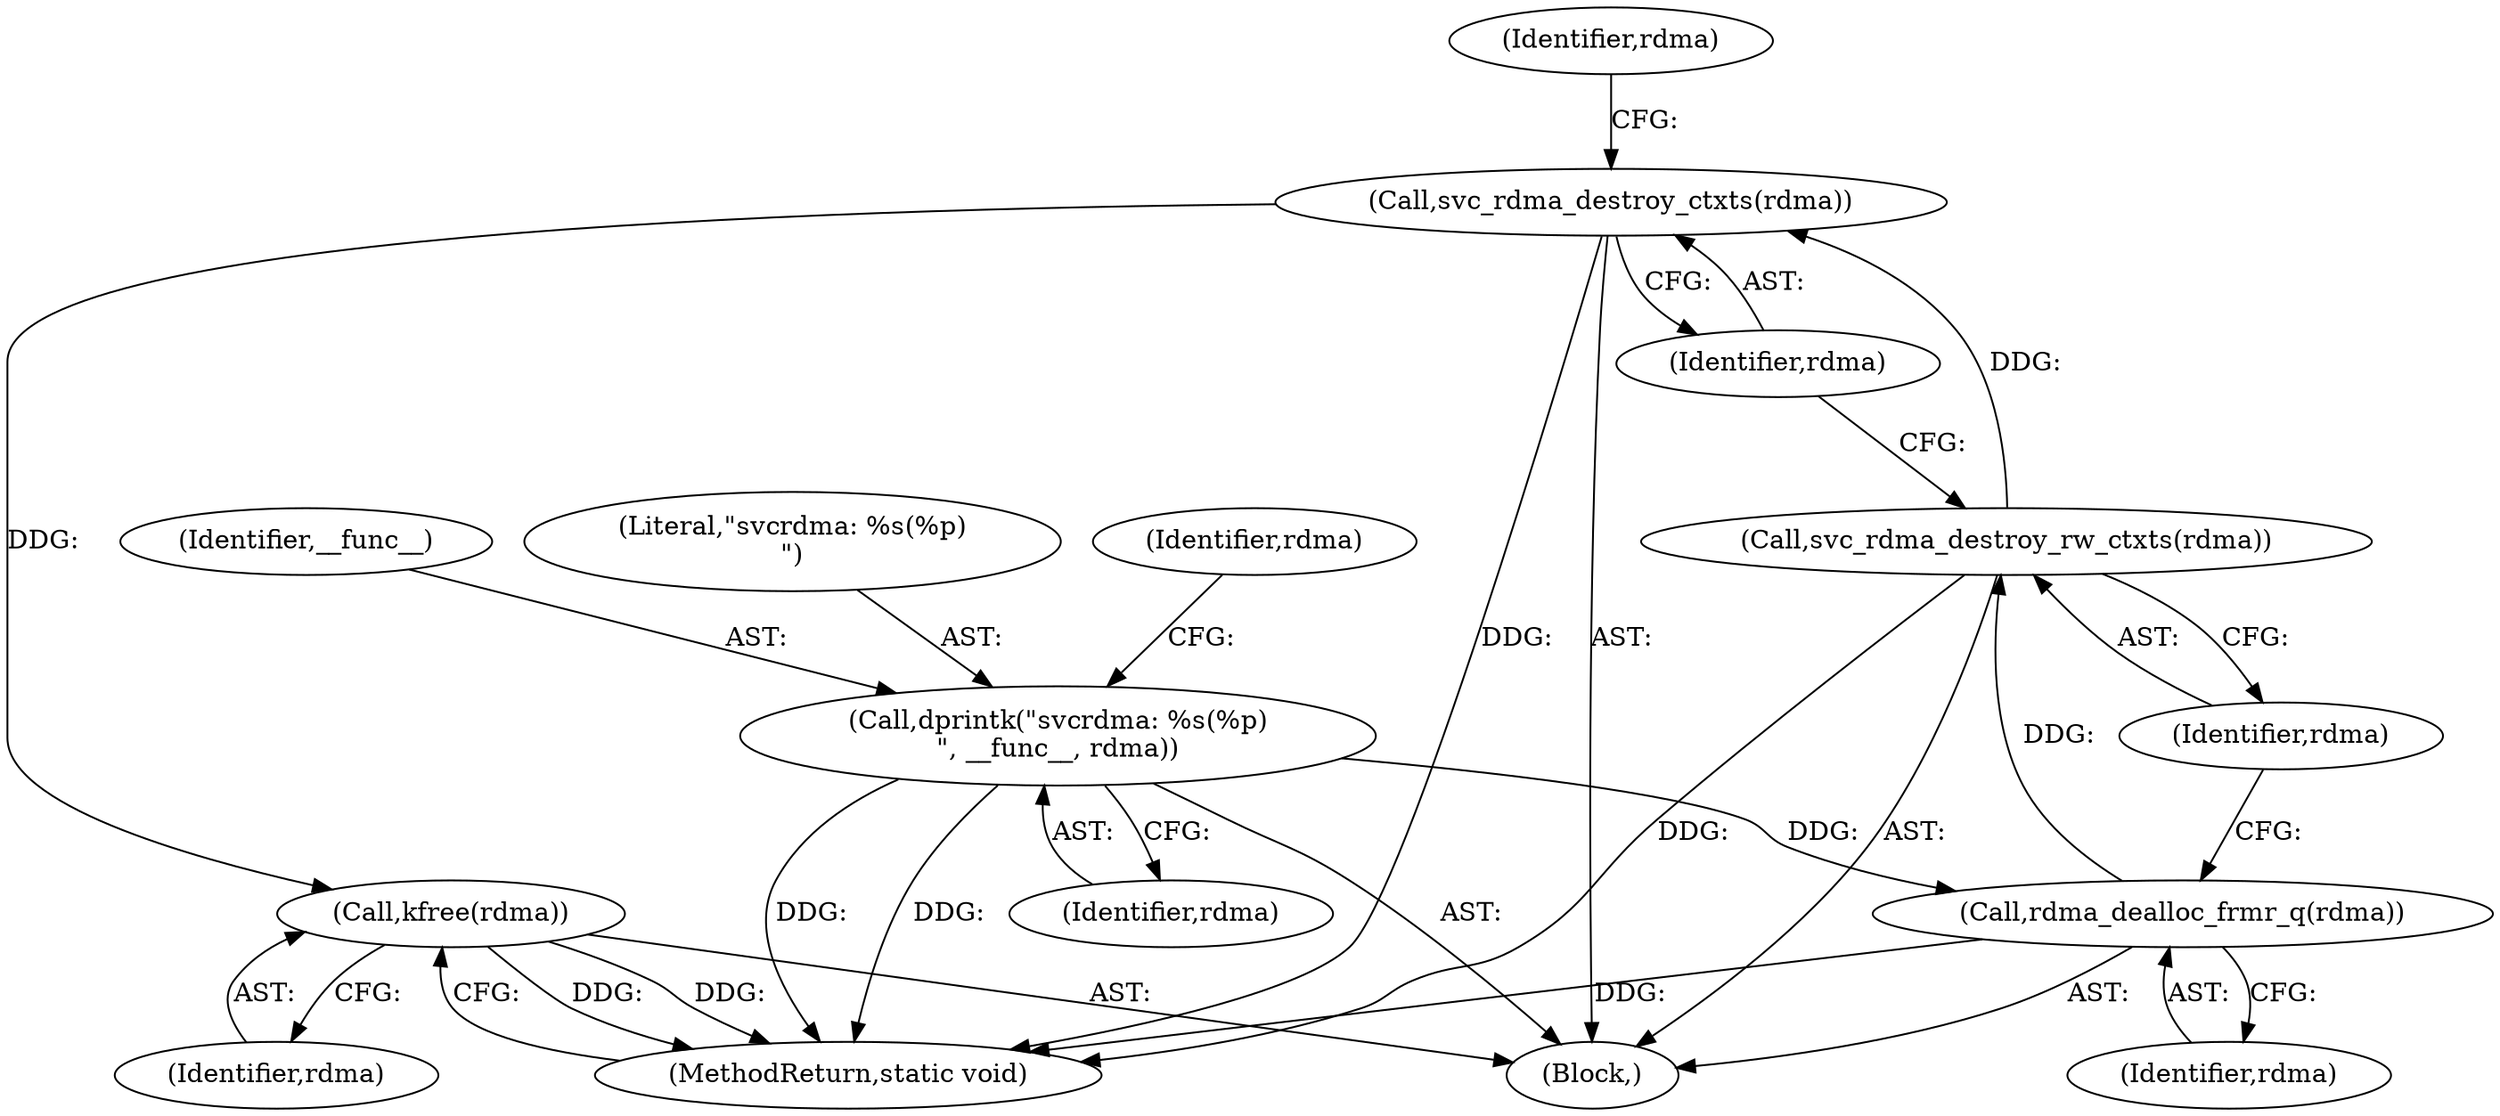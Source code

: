 digraph "0_linux_c70422f760c120480fee4de6c38804c72aa26bc1_41@API" {
"1000275" [label="(Call,kfree(rdma))"];
"1000213" [label="(Call,svc_rdma_destroy_ctxts(rdma))"];
"1000211" [label="(Call,svc_rdma_destroy_rw_ctxts(rdma))"];
"1000209" [label="(Call,rdma_dealloc_frmr_q(rdma))"];
"1000117" [label="(Call,dprintk(\"svcrdma: %s(%p)\n\", __func__, rdma))"];
"1000109" [label="(Block,)"];
"1000118" [label="(Literal,\"svcrdma: %s(%p)\n\")"];
"1000209" [label="(Call,rdma_dealloc_frmr_q(rdma))"];
"1000214" [label="(Identifier,rdma)"];
"1000218" [label="(Identifier,rdma)"];
"1000212" [label="(Identifier,rdma)"];
"1000277" [label="(MethodReturn,static void)"];
"1000211" [label="(Call,svc_rdma_destroy_rw_ctxts(rdma))"];
"1000210" [label="(Identifier,rdma)"];
"1000124" [label="(Identifier,rdma)"];
"1000119" [label="(Identifier,__func__)"];
"1000276" [label="(Identifier,rdma)"];
"1000120" [label="(Identifier,rdma)"];
"1000117" [label="(Call,dprintk(\"svcrdma: %s(%p)\n\", __func__, rdma))"];
"1000275" [label="(Call,kfree(rdma))"];
"1000213" [label="(Call,svc_rdma_destroy_ctxts(rdma))"];
"1000275" -> "1000109"  [label="AST: "];
"1000275" -> "1000276"  [label="CFG: "];
"1000276" -> "1000275"  [label="AST: "];
"1000277" -> "1000275"  [label="CFG: "];
"1000275" -> "1000277"  [label="DDG: "];
"1000275" -> "1000277"  [label="DDG: "];
"1000213" -> "1000275"  [label="DDG: "];
"1000213" -> "1000109"  [label="AST: "];
"1000213" -> "1000214"  [label="CFG: "];
"1000214" -> "1000213"  [label="AST: "];
"1000218" -> "1000213"  [label="CFG: "];
"1000213" -> "1000277"  [label="DDG: "];
"1000211" -> "1000213"  [label="DDG: "];
"1000211" -> "1000109"  [label="AST: "];
"1000211" -> "1000212"  [label="CFG: "];
"1000212" -> "1000211"  [label="AST: "];
"1000214" -> "1000211"  [label="CFG: "];
"1000211" -> "1000277"  [label="DDG: "];
"1000209" -> "1000211"  [label="DDG: "];
"1000209" -> "1000109"  [label="AST: "];
"1000209" -> "1000210"  [label="CFG: "];
"1000210" -> "1000209"  [label="AST: "];
"1000212" -> "1000209"  [label="CFG: "];
"1000209" -> "1000277"  [label="DDG: "];
"1000117" -> "1000209"  [label="DDG: "];
"1000117" -> "1000109"  [label="AST: "];
"1000117" -> "1000120"  [label="CFG: "];
"1000118" -> "1000117"  [label="AST: "];
"1000119" -> "1000117"  [label="AST: "];
"1000120" -> "1000117"  [label="AST: "];
"1000124" -> "1000117"  [label="CFG: "];
"1000117" -> "1000277"  [label="DDG: "];
"1000117" -> "1000277"  [label="DDG: "];
}
